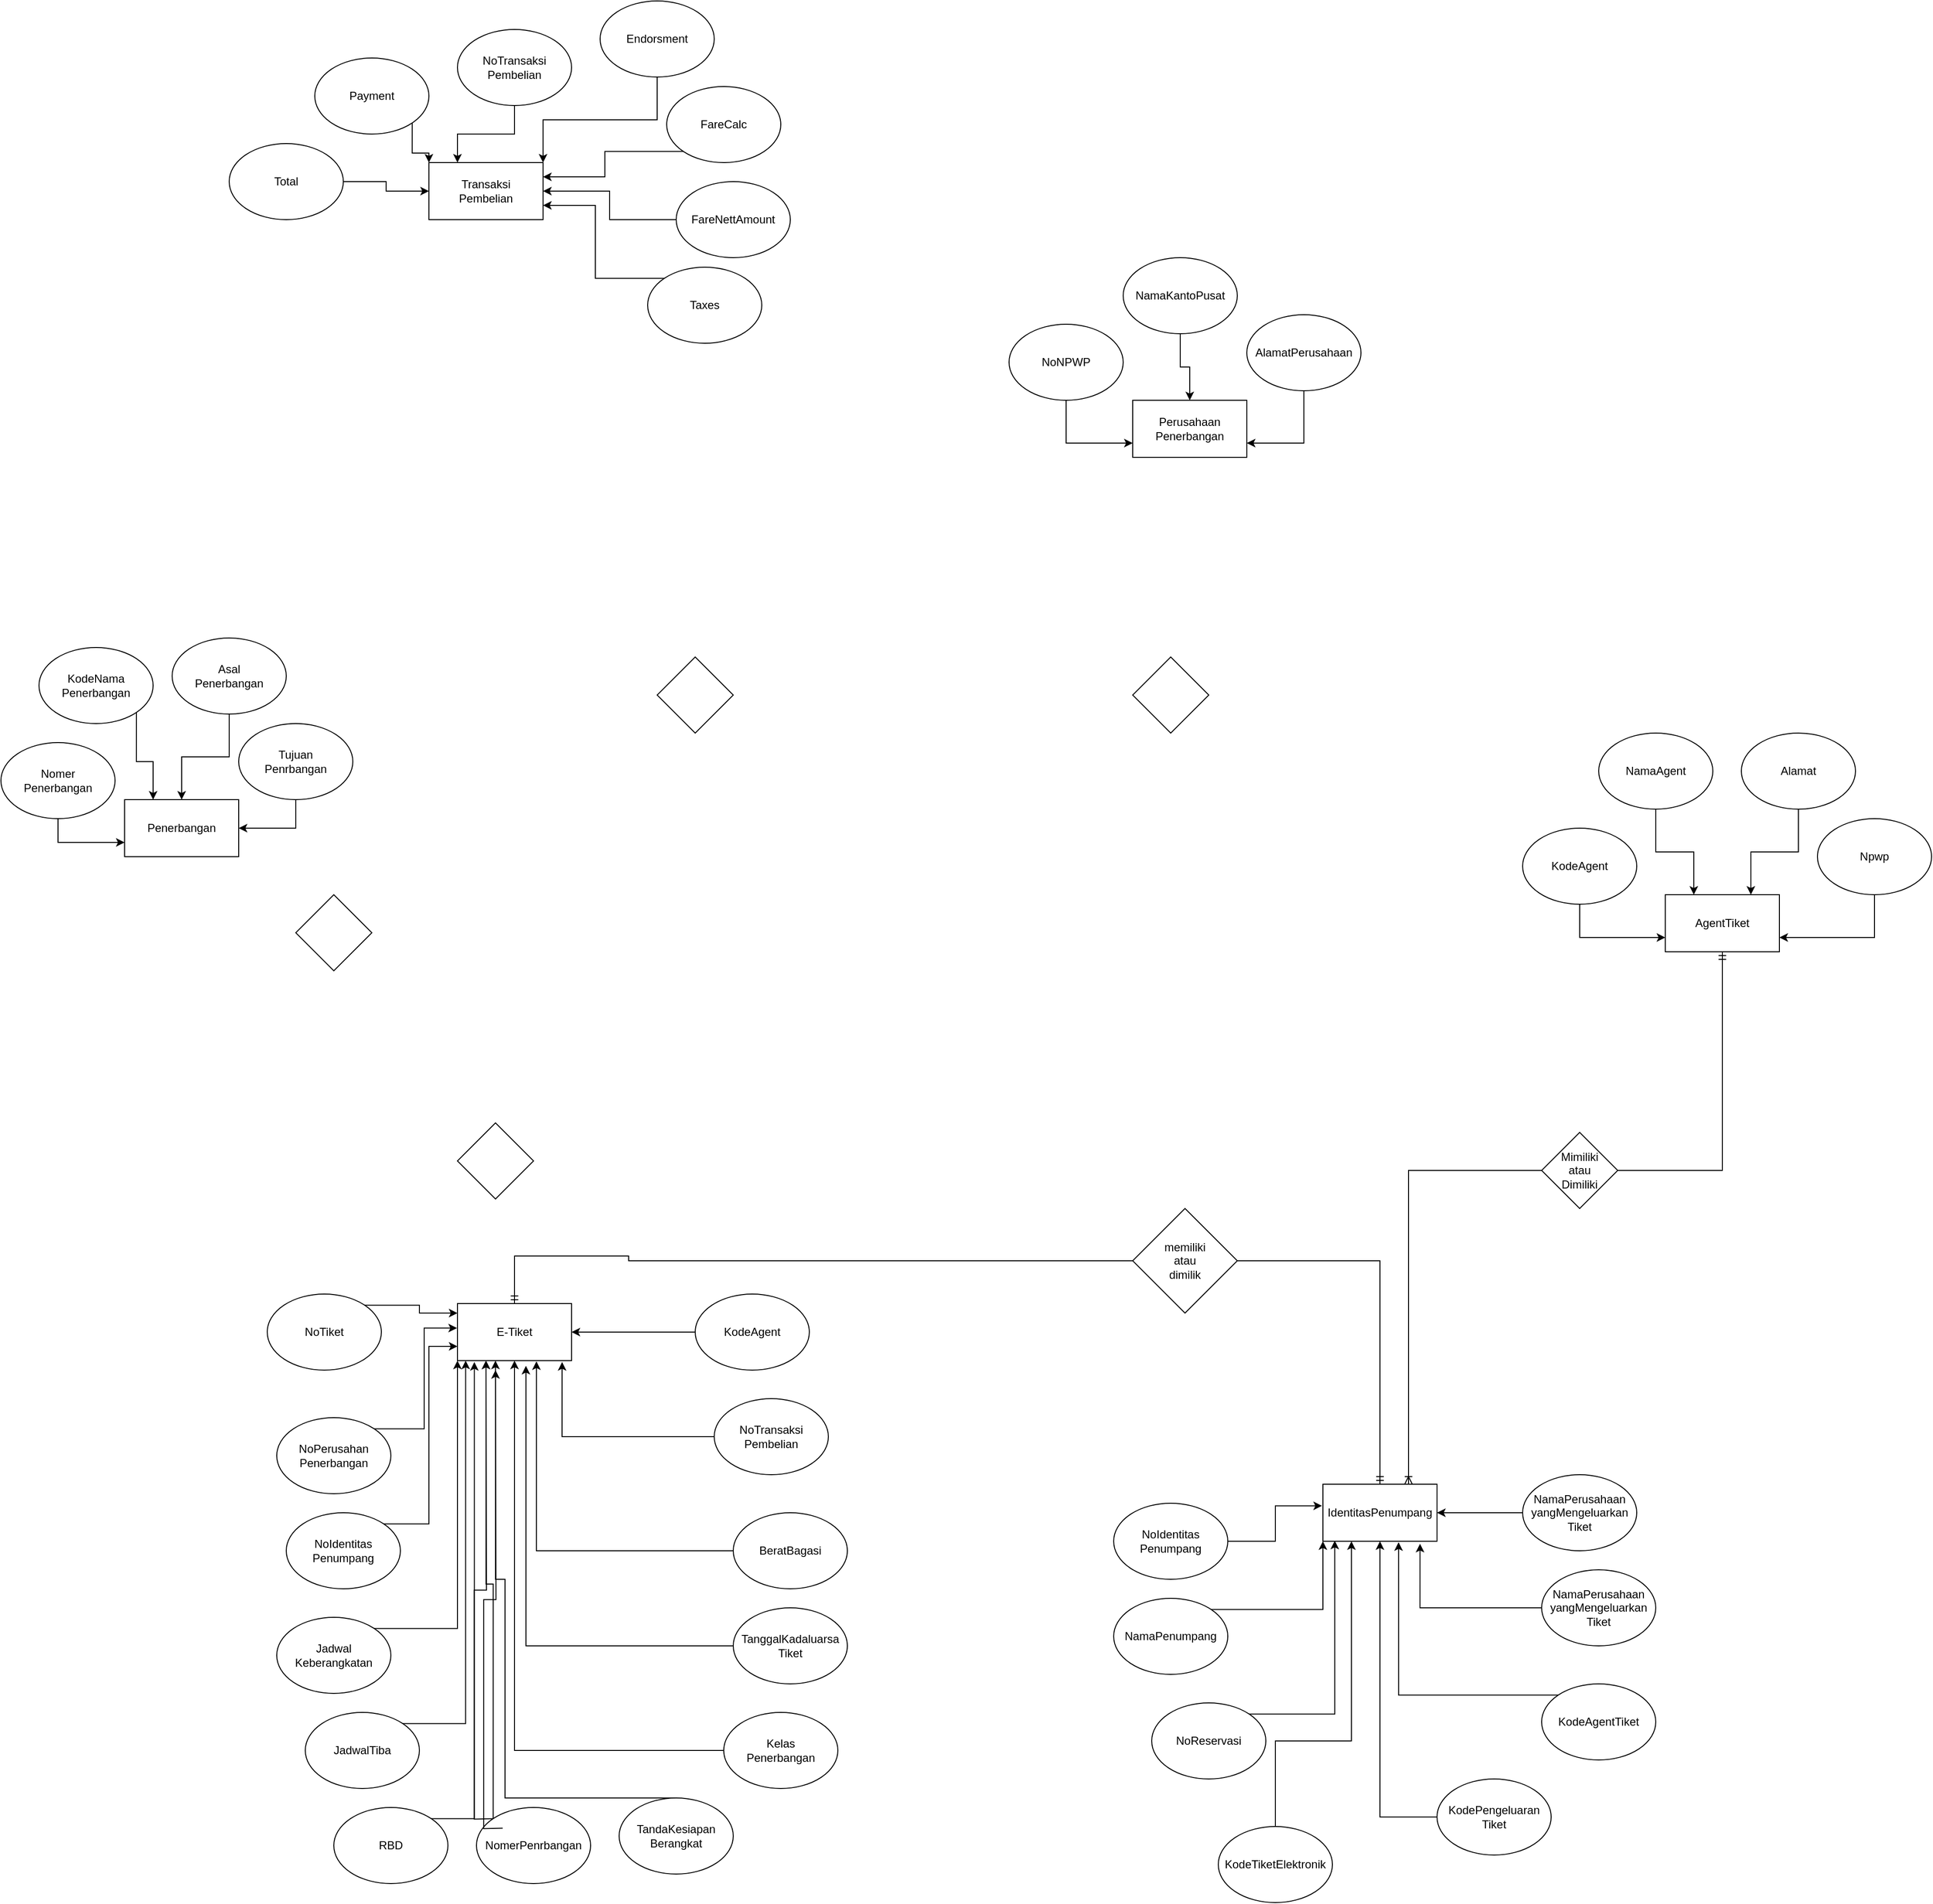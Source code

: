 <mxfile version="20.5.1" type="github">
  <diagram id="C5RBs43oDa-KdzZeNtuy" name="Page-1">
    <mxGraphModel dx="1210" dy="694" grid="1" gridSize="10" guides="1" tooltips="1" connect="1" arrows="1" fold="1" page="1" pageScale="1" pageWidth="2500" pageHeight="2500" math="0" shadow="0">
      <root>
        <mxCell id="WIyWlLk6GJQsqaUBKTNV-0" />
        <mxCell id="WIyWlLk6GJQsqaUBKTNV-1" parent="WIyWlLk6GJQsqaUBKTNV-0" />
        <mxCell id="8kPDNWPXKYryqerwsrZI-0" value="AgentTiket" style="rounded=0;whiteSpace=wrap;html=1;" parent="WIyWlLk6GJQsqaUBKTNV-1" vertex="1">
          <mxGeometry x="2010" y="1120" width="120" height="60" as="geometry" />
        </mxCell>
        <mxCell id="8kPDNWPXKYryqerwsrZI-1" value="Penerbangan" style="rounded=0;whiteSpace=wrap;html=1;" parent="WIyWlLk6GJQsqaUBKTNV-1" vertex="1">
          <mxGeometry x="390" y="1020" width="120" height="60" as="geometry" />
        </mxCell>
        <mxCell id="Xot_1x96dI5BE0viAHVN-0" value="IdentitasPenumpang" style="rounded=0;whiteSpace=wrap;html=1;" vertex="1" parent="WIyWlLk6GJQsqaUBKTNV-1">
          <mxGeometry x="1650" y="1740" width="120" height="60" as="geometry" />
        </mxCell>
        <mxCell id="Xot_1x96dI5BE0viAHVN-3" value="E-Tiket" style="rounded=0;whiteSpace=wrap;html=1;" vertex="1" parent="WIyWlLk6GJQsqaUBKTNV-1">
          <mxGeometry x="740" y="1550" width="120" height="60" as="geometry" />
        </mxCell>
        <mxCell id="Xot_1x96dI5BE0viAHVN-6" value="Transaksi&lt;br&gt;Pembelian" style="rounded=0;whiteSpace=wrap;html=1;" vertex="1" parent="WIyWlLk6GJQsqaUBKTNV-1">
          <mxGeometry x="710" y="350" width="120" height="60" as="geometry" />
        </mxCell>
        <mxCell id="Xot_1x96dI5BE0viAHVN-7" value="Perusahaan&lt;br&gt;Penerbangan" style="rounded=0;whiteSpace=wrap;html=1;" vertex="1" parent="WIyWlLk6GJQsqaUBKTNV-1">
          <mxGeometry x="1450" y="600" width="120" height="60" as="geometry" />
        </mxCell>
        <mxCell id="Xot_1x96dI5BE0viAHVN-45" style="edgeStyle=orthogonalEdgeStyle;rounded=0;orthogonalLoop=1;jettySize=auto;html=1;exitX=0.5;exitY=1;exitDx=0;exitDy=0;entryX=1;entryY=0.75;entryDx=0;entryDy=0;" edge="1" parent="WIyWlLk6GJQsqaUBKTNV-1" source="Xot_1x96dI5BE0viAHVN-8" target="8kPDNWPXKYryqerwsrZI-0">
          <mxGeometry relative="1" as="geometry" />
        </mxCell>
        <mxCell id="Xot_1x96dI5BE0viAHVN-8" value="Npwp" style="ellipse;whiteSpace=wrap;html=1;" vertex="1" parent="WIyWlLk6GJQsqaUBKTNV-1">
          <mxGeometry x="2170" y="1040" width="120" height="80" as="geometry" />
        </mxCell>
        <mxCell id="Xot_1x96dI5BE0viAHVN-48" style="edgeStyle=orthogonalEdgeStyle;rounded=0;orthogonalLoop=1;jettySize=auto;html=1;exitX=0.5;exitY=1;exitDx=0;exitDy=0;entryX=0.75;entryY=0;entryDx=0;entryDy=0;" edge="1" parent="WIyWlLk6GJQsqaUBKTNV-1" source="Xot_1x96dI5BE0viAHVN-9" target="8kPDNWPXKYryqerwsrZI-0">
          <mxGeometry relative="1" as="geometry" />
        </mxCell>
        <mxCell id="Xot_1x96dI5BE0viAHVN-9" value="Alamat" style="ellipse;whiteSpace=wrap;html=1;" vertex="1" parent="WIyWlLk6GJQsqaUBKTNV-1">
          <mxGeometry x="2090" y="950" width="120" height="80" as="geometry" />
        </mxCell>
        <mxCell id="Xot_1x96dI5BE0viAHVN-47" style="edgeStyle=orthogonalEdgeStyle;rounded=0;orthogonalLoop=1;jettySize=auto;html=1;exitX=0.5;exitY=1;exitDx=0;exitDy=0;entryX=0.25;entryY=0;entryDx=0;entryDy=0;" edge="1" parent="WIyWlLk6GJQsqaUBKTNV-1" source="Xot_1x96dI5BE0viAHVN-10" target="8kPDNWPXKYryqerwsrZI-0">
          <mxGeometry relative="1" as="geometry" />
        </mxCell>
        <mxCell id="Xot_1x96dI5BE0viAHVN-10" value="NamaAgent" style="ellipse;whiteSpace=wrap;html=1;" vertex="1" parent="WIyWlLk6GJQsqaUBKTNV-1">
          <mxGeometry x="1940" y="950" width="120" height="80" as="geometry" />
        </mxCell>
        <mxCell id="Xot_1x96dI5BE0viAHVN-46" style="edgeStyle=orthogonalEdgeStyle;rounded=0;orthogonalLoop=1;jettySize=auto;html=1;exitX=0.5;exitY=1;exitDx=0;exitDy=0;entryX=0;entryY=0.75;entryDx=0;entryDy=0;" edge="1" parent="WIyWlLk6GJQsqaUBKTNV-1" source="Xot_1x96dI5BE0viAHVN-11" target="8kPDNWPXKYryqerwsrZI-0">
          <mxGeometry relative="1" as="geometry" />
        </mxCell>
        <mxCell id="Xot_1x96dI5BE0viAHVN-11" value="KodeAgent" style="ellipse;whiteSpace=wrap;html=1;" vertex="1" parent="WIyWlLk6GJQsqaUBKTNV-1">
          <mxGeometry x="1860" y="1050" width="120" height="80" as="geometry" />
        </mxCell>
        <mxCell id="Xot_1x96dI5BE0viAHVN-51" style="edgeStyle=orthogonalEdgeStyle;rounded=0;orthogonalLoop=1;jettySize=auto;html=1;exitX=0.5;exitY=1;exitDx=0;exitDy=0;entryX=0;entryY=0.75;entryDx=0;entryDy=0;" edge="1" parent="WIyWlLk6GJQsqaUBKTNV-1" source="Xot_1x96dI5BE0viAHVN-13" target="Xot_1x96dI5BE0viAHVN-7">
          <mxGeometry relative="1" as="geometry" />
        </mxCell>
        <mxCell id="Xot_1x96dI5BE0viAHVN-13" value="NoNPWP" style="ellipse;whiteSpace=wrap;html=1;" vertex="1" parent="WIyWlLk6GJQsqaUBKTNV-1">
          <mxGeometry x="1320" y="520" width="120" height="80" as="geometry" />
        </mxCell>
        <mxCell id="Xot_1x96dI5BE0viAHVN-49" style="edgeStyle=orthogonalEdgeStyle;rounded=0;orthogonalLoop=1;jettySize=auto;html=1;exitX=0.5;exitY=1;exitDx=0;exitDy=0;" edge="1" parent="WIyWlLk6GJQsqaUBKTNV-1" source="Xot_1x96dI5BE0viAHVN-14" target="Xot_1x96dI5BE0viAHVN-7">
          <mxGeometry relative="1" as="geometry" />
        </mxCell>
        <mxCell id="Xot_1x96dI5BE0viAHVN-14" value="NamaKantoPusat" style="ellipse;whiteSpace=wrap;html=1;" vertex="1" parent="WIyWlLk6GJQsqaUBKTNV-1">
          <mxGeometry x="1440" y="450" width="120" height="80" as="geometry" />
        </mxCell>
        <mxCell id="Xot_1x96dI5BE0viAHVN-50" style="edgeStyle=orthogonalEdgeStyle;rounded=0;orthogonalLoop=1;jettySize=auto;html=1;exitX=0.5;exitY=1;exitDx=0;exitDy=0;entryX=1;entryY=0.75;entryDx=0;entryDy=0;" edge="1" parent="WIyWlLk6GJQsqaUBKTNV-1" source="Xot_1x96dI5BE0viAHVN-15" target="Xot_1x96dI5BE0viAHVN-7">
          <mxGeometry relative="1" as="geometry" />
        </mxCell>
        <mxCell id="Xot_1x96dI5BE0viAHVN-15" value="AlamatPerusahaan" style="ellipse;whiteSpace=wrap;html=1;" vertex="1" parent="WIyWlLk6GJQsqaUBKTNV-1">
          <mxGeometry x="1570" y="510" width="120" height="80" as="geometry" />
        </mxCell>
        <mxCell id="Xot_1x96dI5BE0viAHVN-44" style="edgeStyle=orthogonalEdgeStyle;rounded=0;orthogonalLoop=1;jettySize=auto;html=1;exitX=0.5;exitY=1;exitDx=0;exitDy=0;entryX=0;entryY=0.75;entryDx=0;entryDy=0;" edge="1" parent="WIyWlLk6GJQsqaUBKTNV-1" source="Xot_1x96dI5BE0viAHVN-16" target="8kPDNWPXKYryqerwsrZI-1">
          <mxGeometry relative="1" as="geometry" />
        </mxCell>
        <mxCell id="Xot_1x96dI5BE0viAHVN-16" value="Nomer&lt;br&gt;Penerbangan" style="ellipse;whiteSpace=wrap;html=1;" vertex="1" parent="WIyWlLk6GJQsqaUBKTNV-1">
          <mxGeometry x="260" y="960" width="120" height="80" as="geometry" />
        </mxCell>
        <mxCell id="Xot_1x96dI5BE0viAHVN-41" style="edgeStyle=orthogonalEdgeStyle;rounded=0;orthogonalLoop=1;jettySize=auto;html=1;exitX=1;exitY=1;exitDx=0;exitDy=0;entryX=0.25;entryY=0;entryDx=0;entryDy=0;" edge="1" parent="WIyWlLk6GJQsqaUBKTNV-1" source="Xot_1x96dI5BE0viAHVN-17" target="8kPDNWPXKYryqerwsrZI-1">
          <mxGeometry relative="1" as="geometry" />
        </mxCell>
        <mxCell id="Xot_1x96dI5BE0viAHVN-17" value="KodeNama&lt;br&gt;Penerbangan" style="ellipse;whiteSpace=wrap;html=1;" vertex="1" parent="WIyWlLk6GJQsqaUBKTNV-1">
          <mxGeometry x="300" y="860" width="120" height="80" as="geometry" />
        </mxCell>
        <mxCell id="Xot_1x96dI5BE0viAHVN-42" style="edgeStyle=orthogonalEdgeStyle;rounded=0;orthogonalLoop=1;jettySize=auto;html=1;exitX=0.5;exitY=1;exitDx=0;exitDy=0;" edge="1" parent="WIyWlLk6GJQsqaUBKTNV-1" source="Xot_1x96dI5BE0viAHVN-18" target="8kPDNWPXKYryqerwsrZI-1">
          <mxGeometry relative="1" as="geometry" />
        </mxCell>
        <mxCell id="Xot_1x96dI5BE0viAHVN-18" value="Asal&lt;br&gt;Penerbangan" style="ellipse;whiteSpace=wrap;html=1;" vertex="1" parent="WIyWlLk6GJQsqaUBKTNV-1">
          <mxGeometry x="440" y="850" width="120" height="80" as="geometry" />
        </mxCell>
        <mxCell id="Xot_1x96dI5BE0viAHVN-43" style="edgeStyle=orthogonalEdgeStyle;rounded=0;orthogonalLoop=1;jettySize=auto;html=1;exitX=0.5;exitY=1;exitDx=0;exitDy=0;entryX=1;entryY=0.5;entryDx=0;entryDy=0;" edge="1" parent="WIyWlLk6GJQsqaUBKTNV-1" source="Xot_1x96dI5BE0viAHVN-19" target="8kPDNWPXKYryqerwsrZI-1">
          <mxGeometry relative="1" as="geometry" />
        </mxCell>
        <mxCell id="Xot_1x96dI5BE0viAHVN-19" value="Tujuan&lt;br&gt;Penrbangan" style="ellipse;whiteSpace=wrap;html=1;" vertex="1" parent="WIyWlLk6GJQsqaUBKTNV-1">
          <mxGeometry x="510" y="940" width="120" height="80" as="geometry" />
        </mxCell>
        <mxCell id="Xot_1x96dI5BE0viAHVN-52" style="edgeStyle=orthogonalEdgeStyle;rounded=0;orthogonalLoop=1;jettySize=auto;html=1;exitX=0.5;exitY=1;exitDx=0;exitDy=0;entryX=0.25;entryY=0;entryDx=0;entryDy=0;" edge="1" parent="WIyWlLk6GJQsqaUBKTNV-1" source="Xot_1x96dI5BE0viAHVN-22" target="Xot_1x96dI5BE0viAHVN-6">
          <mxGeometry relative="1" as="geometry" />
        </mxCell>
        <mxCell id="Xot_1x96dI5BE0viAHVN-22" value="NoTransaksi&lt;br&gt;Pembelian" style="ellipse;whiteSpace=wrap;html=1;" vertex="1" parent="WIyWlLk6GJQsqaUBKTNV-1">
          <mxGeometry x="740" y="210" width="120" height="80" as="geometry" />
        </mxCell>
        <mxCell id="Xot_1x96dI5BE0viAHVN-53" style="edgeStyle=orthogonalEdgeStyle;rounded=0;orthogonalLoop=1;jettySize=auto;html=1;exitX=0.5;exitY=1;exitDx=0;exitDy=0;entryX=1;entryY=0;entryDx=0;entryDy=0;" edge="1" parent="WIyWlLk6GJQsqaUBKTNV-1" source="Xot_1x96dI5BE0viAHVN-23" target="Xot_1x96dI5BE0viAHVN-6">
          <mxGeometry relative="1" as="geometry" />
        </mxCell>
        <mxCell id="Xot_1x96dI5BE0viAHVN-23" value="Endorsment" style="ellipse;whiteSpace=wrap;html=1;" vertex="1" parent="WIyWlLk6GJQsqaUBKTNV-1">
          <mxGeometry x="890" y="180" width="120" height="80" as="geometry" />
        </mxCell>
        <mxCell id="Xot_1x96dI5BE0viAHVN-54" style="edgeStyle=orthogonalEdgeStyle;rounded=0;orthogonalLoop=1;jettySize=auto;html=1;exitX=0;exitY=1;exitDx=0;exitDy=0;entryX=1;entryY=0.25;entryDx=0;entryDy=0;" edge="1" parent="WIyWlLk6GJQsqaUBKTNV-1" source="Xot_1x96dI5BE0viAHVN-24" target="Xot_1x96dI5BE0viAHVN-6">
          <mxGeometry relative="1" as="geometry" />
        </mxCell>
        <mxCell id="Xot_1x96dI5BE0viAHVN-24" value="FareCalc" style="ellipse;whiteSpace=wrap;html=1;" vertex="1" parent="WIyWlLk6GJQsqaUBKTNV-1">
          <mxGeometry x="960" y="270" width="120" height="80" as="geometry" />
        </mxCell>
        <mxCell id="Xot_1x96dI5BE0viAHVN-55" style="edgeStyle=orthogonalEdgeStyle;rounded=0;orthogonalLoop=1;jettySize=auto;html=1;exitX=0;exitY=0.5;exitDx=0;exitDy=0;entryX=1;entryY=0.5;entryDx=0;entryDy=0;" edge="1" parent="WIyWlLk6GJQsqaUBKTNV-1" source="Xot_1x96dI5BE0viAHVN-25" target="Xot_1x96dI5BE0viAHVN-6">
          <mxGeometry relative="1" as="geometry" />
        </mxCell>
        <mxCell id="Xot_1x96dI5BE0viAHVN-25" value="FareNettAmount" style="ellipse;whiteSpace=wrap;html=1;" vertex="1" parent="WIyWlLk6GJQsqaUBKTNV-1">
          <mxGeometry x="970" y="370" width="120" height="80" as="geometry" />
        </mxCell>
        <mxCell id="Xot_1x96dI5BE0viAHVN-56" style="edgeStyle=orthogonalEdgeStyle;rounded=0;orthogonalLoop=1;jettySize=auto;html=1;exitX=0;exitY=0;exitDx=0;exitDy=0;entryX=1;entryY=0.75;entryDx=0;entryDy=0;" edge="1" parent="WIyWlLk6GJQsqaUBKTNV-1" source="Xot_1x96dI5BE0viAHVN-26" target="Xot_1x96dI5BE0viAHVN-6">
          <mxGeometry relative="1" as="geometry" />
        </mxCell>
        <mxCell id="Xot_1x96dI5BE0viAHVN-26" value="Taxes" style="ellipse;whiteSpace=wrap;html=1;" vertex="1" parent="WIyWlLk6GJQsqaUBKTNV-1">
          <mxGeometry x="940" y="460" width="120" height="80" as="geometry" />
        </mxCell>
        <mxCell id="Xot_1x96dI5BE0viAHVN-116" style="edgeStyle=orthogonalEdgeStyle;rounded=0;orthogonalLoop=1;jettySize=auto;html=1;exitX=1;exitY=0.5;exitDx=0;exitDy=0;entryX=0;entryY=0.5;entryDx=0;entryDy=0;" edge="1" parent="WIyWlLk6GJQsqaUBKTNV-1" source="Xot_1x96dI5BE0viAHVN-27" target="Xot_1x96dI5BE0viAHVN-6">
          <mxGeometry relative="1" as="geometry" />
        </mxCell>
        <mxCell id="Xot_1x96dI5BE0viAHVN-27" value="Total" style="ellipse;whiteSpace=wrap;html=1;" vertex="1" parent="WIyWlLk6GJQsqaUBKTNV-1">
          <mxGeometry x="500" y="330" width="120" height="80" as="geometry" />
        </mxCell>
        <mxCell id="Xot_1x96dI5BE0viAHVN-117" style="edgeStyle=orthogonalEdgeStyle;rounded=0;orthogonalLoop=1;jettySize=auto;html=1;exitX=1;exitY=1;exitDx=0;exitDy=0;entryX=0;entryY=0;entryDx=0;entryDy=0;" edge="1" parent="WIyWlLk6GJQsqaUBKTNV-1" source="Xot_1x96dI5BE0viAHVN-28" target="Xot_1x96dI5BE0viAHVN-6">
          <mxGeometry relative="1" as="geometry" />
        </mxCell>
        <mxCell id="Xot_1x96dI5BE0viAHVN-28" value="Payment" style="ellipse;whiteSpace=wrap;html=1;" vertex="1" parent="WIyWlLk6GJQsqaUBKTNV-1">
          <mxGeometry x="590" y="240" width="120" height="80" as="geometry" />
        </mxCell>
        <mxCell id="Xot_1x96dI5BE0viAHVN-29" style="edgeStyle=orthogonalEdgeStyle;rounded=0;orthogonalLoop=1;jettySize=auto;html=1;exitX=0.5;exitY=1;exitDx=0;exitDy=0;" edge="1" parent="WIyWlLk6GJQsqaUBKTNV-1" source="Xot_1x96dI5BE0viAHVN-23" target="Xot_1x96dI5BE0viAHVN-23">
          <mxGeometry relative="1" as="geometry" />
        </mxCell>
        <mxCell id="Xot_1x96dI5BE0viAHVN-66" style="edgeStyle=orthogonalEdgeStyle;rounded=0;orthogonalLoop=1;jettySize=auto;html=1;exitX=0;exitY=0.5;exitDx=0;exitDy=0;entryX=0.851;entryY=1.044;entryDx=0;entryDy=0;entryPerimeter=0;" edge="1" parent="WIyWlLk6GJQsqaUBKTNV-1" source="Xot_1x96dI5BE0viAHVN-30" target="Xot_1x96dI5BE0viAHVN-0">
          <mxGeometry relative="1" as="geometry" />
        </mxCell>
        <mxCell id="Xot_1x96dI5BE0viAHVN-30" value="NamaPerusahaan&lt;br&gt;yangMengeluarkan&lt;br&gt;Tiket" style="ellipse;whiteSpace=wrap;html=1;" vertex="1" parent="WIyWlLk6GJQsqaUBKTNV-1">
          <mxGeometry x="1880" y="1830" width="120" height="80" as="geometry" />
        </mxCell>
        <mxCell id="Xot_1x96dI5BE0viAHVN-64" style="edgeStyle=orthogonalEdgeStyle;rounded=0;orthogonalLoop=1;jettySize=auto;html=1;exitX=0;exitY=0;exitDx=0;exitDy=0;entryX=0.663;entryY=1.017;entryDx=0;entryDy=0;entryPerimeter=0;" edge="1" parent="WIyWlLk6GJQsqaUBKTNV-1" source="Xot_1x96dI5BE0viAHVN-31" target="Xot_1x96dI5BE0viAHVN-0">
          <mxGeometry relative="1" as="geometry" />
        </mxCell>
        <mxCell id="Xot_1x96dI5BE0viAHVN-31" value="KodeAgentTiket" style="ellipse;whiteSpace=wrap;html=1;" vertex="1" parent="WIyWlLk6GJQsqaUBKTNV-1">
          <mxGeometry x="1880" y="1950" width="120" height="80" as="geometry" />
        </mxCell>
        <mxCell id="Xot_1x96dI5BE0viAHVN-65" style="edgeStyle=orthogonalEdgeStyle;rounded=0;orthogonalLoop=1;jettySize=auto;html=1;exitX=0;exitY=0.5;exitDx=0;exitDy=0;" edge="1" parent="WIyWlLk6GJQsqaUBKTNV-1" source="Xot_1x96dI5BE0viAHVN-32" target="Xot_1x96dI5BE0viAHVN-0">
          <mxGeometry relative="1" as="geometry" />
        </mxCell>
        <mxCell id="Xot_1x96dI5BE0viAHVN-32" value="KodePengeluaran&lt;br&gt;Tiket" style="ellipse;whiteSpace=wrap;html=1;" vertex="1" parent="WIyWlLk6GJQsqaUBKTNV-1">
          <mxGeometry x="1770" y="2050" width="120" height="80" as="geometry" />
        </mxCell>
        <mxCell id="Xot_1x96dI5BE0viAHVN-62" style="edgeStyle=orthogonalEdgeStyle;rounded=0;orthogonalLoop=1;jettySize=auto;html=1;exitX=0.5;exitY=0;exitDx=0;exitDy=0;entryX=0.25;entryY=1;entryDx=0;entryDy=0;" edge="1" parent="WIyWlLk6GJQsqaUBKTNV-1" source="Xot_1x96dI5BE0viAHVN-33" target="Xot_1x96dI5BE0viAHVN-0">
          <mxGeometry relative="1" as="geometry">
            <Array as="points">
              <mxPoint x="1600" y="2010" />
              <mxPoint x="1680" y="2010" />
            </Array>
          </mxGeometry>
        </mxCell>
        <mxCell id="Xot_1x96dI5BE0viAHVN-33" value="KodeTiketElektronik" style="ellipse;whiteSpace=wrap;html=1;" vertex="1" parent="WIyWlLk6GJQsqaUBKTNV-1">
          <mxGeometry x="1540" y="2100" width="120" height="80" as="geometry" />
        </mxCell>
        <mxCell id="Xot_1x96dI5BE0viAHVN-61" style="edgeStyle=orthogonalEdgeStyle;rounded=0;orthogonalLoop=1;jettySize=auto;html=1;exitX=1;exitY=0;exitDx=0;exitDy=0;entryX=0.104;entryY=0.99;entryDx=0;entryDy=0;entryPerimeter=0;" edge="1" parent="WIyWlLk6GJQsqaUBKTNV-1" source="Xot_1x96dI5BE0viAHVN-34" target="Xot_1x96dI5BE0viAHVN-0">
          <mxGeometry relative="1" as="geometry" />
        </mxCell>
        <mxCell id="Xot_1x96dI5BE0viAHVN-34" value="NoReservasi" style="ellipse;whiteSpace=wrap;html=1;" vertex="1" parent="WIyWlLk6GJQsqaUBKTNV-1">
          <mxGeometry x="1470" y="1970" width="120" height="80" as="geometry" />
        </mxCell>
        <mxCell id="Xot_1x96dI5BE0viAHVN-60" style="edgeStyle=orthogonalEdgeStyle;rounded=0;orthogonalLoop=1;jettySize=auto;html=1;exitX=1;exitY=0;exitDx=0;exitDy=0;entryX=0;entryY=1;entryDx=0;entryDy=0;" edge="1" parent="WIyWlLk6GJQsqaUBKTNV-1" source="Xot_1x96dI5BE0viAHVN-35" target="Xot_1x96dI5BE0viAHVN-0">
          <mxGeometry relative="1" as="geometry" />
        </mxCell>
        <mxCell id="Xot_1x96dI5BE0viAHVN-35" value="NamaPenumpang" style="ellipse;whiteSpace=wrap;html=1;" vertex="1" parent="WIyWlLk6GJQsqaUBKTNV-1">
          <mxGeometry x="1430" y="1860" width="120" height="80" as="geometry" />
        </mxCell>
        <mxCell id="Xot_1x96dI5BE0viAHVN-59" style="edgeStyle=orthogonalEdgeStyle;rounded=0;orthogonalLoop=1;jettySize=auto;html=1;exitX=1;exitY=0.5;exitDx=0;exitDy=0;entryX=-0.008;entryY=0.379;entryDx=0;entryDy=0;entryPerimeter=0;" edge="1" parent="WIyWlLk6GJQsqaUBKTNV-1" source="Xot_1x96dI5BE0viAHVN-36" target="Xot_1x96dI5BE0viAHVN-0">
          <mxGeometry relative="1" as="geometry" />
        </mxCell>
        <mxCell id="Xot_1x96dI5BE0viAHVN-36" value="NoIdentitas&lt;br&gt;Penumpang" style="ellipse;whiteSpace=wrap;html=1;" vertex="1" parent="WIyWlLk6GJQsqaUBKTNV-1">
          <mxGeometry x="1430" y="1760" width="120" height="80" as="geometry" />
        </mxCell>
        <mxCell id="Xot_1x96dI5BE0viAHVN-67" style="edgeStyle=orthogonalEdgeStyle;rounded=0;orthogonalLoop=1;jettySize=auto;html=1;exitX=0;exitY=0.5;exitDx=0;exitDy=0;entryX=1;entryY=0.5;entryDx=0;entryDy=0;" edge="1" parent="WIyWlLk6GJQsqaUBKTNV-1" source="Xot_1x96dI5BE0viAHVN-39" target="Xot_1x96dI5BE0viAHVN-0">
          <mxGeometry relative="1" as="geometry" />
        </mxCell>
        <mxCell id="Xot_1x96dI5BE0viAHVN-39" value="NamaPerusahaan&lt;br&gt;yangMengeluarkan&lt;br&gt;Tiket" style="ellipse;whiteSpace=wrap;html=1;" vertex="1" parent="WIyWlLk6GJQsqaUBKTNV-1">
          <mxGeometry x="1860" y="1730" width="120" height="80" as="geometry" />
        </mxCell>
        <mxCell id="Xot_1x96dI5BE0viAHVN-84" style="edgeStyle=orthogonalEdgeStyle;rounded=0;orthogonalLoop=1;jettySize=auto;html=1;exitX=1;exitY=0;exitDx=0;exitDy=0;entryX=-0.004;entryY=0.429;entryDx=0;entryDy=0;entryPerimeter=0;" edge="1" parent="WIyWlLk6GJQsqaUBKTNV-1" source="Xot_1x96dI5BE0viAHVN-68" target="Xot_1x96dI5BE0viAHVN-3">
          <mxGeometry relative="1" as="geometry" />
        </mxCell>
        <mxCell id="Xot_1x96dI5BE0viAHVN-68" value="NoPerusahan&lt;br&gt;Penerbangan" style="ellipse;whiteSpace=wrap;html=1;" vertex="1" parent="WIyWlLk6GJQsqaUBKTNV-1">
          <mxGeometry x="550" y="1670" width="120" height="80" as="geometry" />
        </mxCell>
        <mxCell id="Xot_1x96dI5BE0viAHVN-85" style="edgeStyle=orthogonalEdgeStyle;rounded=0;orthogonalLoop=1;jettySize=auto;html=1;exitX=1;exitY=0;exitDx=0;exitDy=0;entryX=0;entryY=0.75;entryDx=0;entryDy=0;" edge="1" parent="WIyWlLk6GJQsqaUBKTNV-1" source="Xot_1x96dI5BE0viAHVN-69" target="Xot_1x96dI5BE0viAHVN-3">
          <mxGeometry relative="1" as="geometry" />
        </mxCell>
        <mxCell id="Xot_1x96dI5BE0viAHVN-69" value="NoIdentitas&lt;br&gt;Penumpang" style="ellipse;whiteSpace=wrap;html=1;" vertex="1" parent="WIyWlLk6GJQsqaUBKTNV-1">
          <mxGeometry x="560" y="1770" width="120" height="80" as="geometry" />
        </mxCell>
        <mxCell id="Xot_1x96dI5BE0viAHVN-86" style="edgeStyle=orthogonalEdgeStyle;rounded=0;orthogonalLoop=1;jettySize=auto;html=1;exitX=1;exitY=0;exitDx=0;exitDy=0;entryX=0;entryY=1;entryDx=0;entryDy=0;" edge="1" parent="WIyWlLk6GJQsqaUBKTNV-1" source="Xot_1x96dI5BE0viAHVN-70" target="Xot_1x96dI5BE0viAHVN-3">
          <mxGeometry relative="1" as="geometry" />
        </mxCell>
        <mxCell id="Xot_1x96dI5BE0viAHVN-70" value="Jadwal&lt;br&gt;Keberangkatan" style="ellipse;whiteSpace=wrap;html=1;" vertex="1" parent="WIyWlLk6GJQsqaUBKTNV-1">
          <mxGeometry x="550" y="1880" width="120" height="80" as="geometry" />
        </mxCell>
        <mxCell id="Xot_1x96dI5BE0viAHVN-87" style="edgeStyle=orthogonalEdgeStyle;rounded=0;orthogonalLoop=1;jettySize=auto;html=1;exitX=1;exitY=0;exitDx=0;exitDy=0;entryX=0.072;entryY=1;entryDx=0;entryDy=0;entryPerimeter=0;" edge="1" parent="WIyWlLk6GJQsqaUBKTNV-1" source="Xot_1x96dI5BE0viAHVN-71" target="Xot_1x96dI5BE0viAHVN-3">
          <mxGeometry relative="1" as="geometry" />
        </mxCell>
        <mxCell id="Xot_1x96dI5BE0viAHVN-71" value="JadwalTiba" style="ellipse;whiteSpace=wrap;html=1;" vertex="1" parent="WIyWlLk6GJQsqaUBKTNV-1">
          <mxGeometry x="580" y="1980" width="120" height="80" as="geometry" />
        </mxCell>
        <mxCell id="Xot_1x96dI5BE0viAHVN-88" style="edgeStyle=orthogonalEdgeStyle;rounded=0;orthogonalLoop=1;jettySize=auto;html=1;exitX=1;exitY=0;exitDx=0;exitDy=0;entryX=0.148;entryY=1.025;entryDx=0;entryDy=0;entryPerimeter=0;" edge="1" parent="WIyWlLk6GJQsqaUBKTNV-1" source="Xot_1x96dI5BE0viAHVN-72" target="Xot_1x96dI5BE0viAHVN-3">
          <mxGeometry relative="1" as="geometry" />
        </mxCell>
        <mxCell id="Xot_1x96dI5BE0viAHVN-72" value="RBD" style="ellipse;whiteSpace=wrap;html=1;" vertex="1" parent="WIyWlLk6GJQsqaUBKTNV-1">
          <mxGeometry x="610" y="2080" width="120" height="80" as="geometry" />
        </mxCell>
        <mxCell id="Xot_1x96dI5BE0viAHVN-89" style="edgeStyle=orthogonalEdgeStyle;rounded=0;orthogonalLoop=1;jettySize=auto;html=1;exitX=0;exitY=0;exitDx=0;exitDy=0;entryX=0.25;entryY=1;entryDx=0;entryDy=0;" edge="1" parent="WIyWlLk6GJQsqaUBKTNV-1" source="Xot_1x96dI5BE0viAHVN-73" target="Xot_1x96dI5BE0viAHVN-3">
          <mxGeometry relative="1" as="geometry" />
        </mxCell>
        <mxCell id="Xot_1x96dI5BE0viAHVN-73" value="NomerPenrbangan" style="ellipse;whiteSpace=wrap;html=1;" vertex="1" parent="WIyWlLk6GJQsqaUBKTNV-1">
          <mxGeometry x="760" y="2080" width="120" height="80" as="geometry" />
        </mxCell>
        <mxCell id="Xot_1x96dI5BE0viAHVN-90" style="edgeStyle=orthogonalEdgeStyle;rounded=0;orthogonalLoop=1;jettySize=auto;html=1;exitX=0.5;exitY=0;exitDx=0;exitDy=0;entryX=0.333;entryY=1;entryDx=0;entryDy=0;entryPerimeter=0;" edge="1" parent="WIyWlLk6GJQsqaUBKTNV-1" source="Xot_1x96dI5BE0viAHVN-74" target="Xot_1x96dI5BE0viAHVN-3">
          <mxGeometry relative="1" as="geometry">
            <Array as="points">
              <mxPoint x="790" y="2070" />
              <mxPoint x="790" y="1840" />
              <mxPoint x="780" y="1840" />
            </Array>
          </mxGeometry>
        </mxCell>
        <mxCell id="Xot_1x96dI5BE0viAHVN-74" value="TandaKesiapan&lt;br&gt;Berangkat" style="ellipse;whiteSpace=wrap;html=1;" vertex="1" parent="WIyWlLk6GJQsqaUBKTNV-1">
          <mxGeometry x="910" y="2070" width="120" height="80" as="geometry" />
        </mxCell>
        <mxCell id="Xot_1x96dI5BE0viAHVN-91" style="edgeStyle=orthogonalEdgeStyle;rounded=0;orthogonalLoop=1;jettySize=auto;html=1;exitX=0;exitY=0.5;exitDx=0;exitDy=0;entryX=0.5;entryY=1;entryDx=0;entryDy=0;" edge="1" parent="WIyWlLk6GJQsqaUBKTNV-1" source="Xot_1x96dI5BE0viAHVN-75" target="Xot_1x96dI5BE0viAHVN-3">
          <mxGeometry relative="1" as="geometry" />
        </mxCell>
        <mxCell id="Xot_1x96dI5BE0viAHVN-75" value="Kelas&lt;br&gt;Penerbangan" style="ellipse;whiteSpace=wrap;html=1;" vertex="1" parent="WIyWlLk6GJQsqaUBKTNV-1">
          <mxGeometry x="1020" y="1980" width="120" height="80" as="geometry" />
        </mxCell>
        <mxCell id="Xot_1x96dI5BE0viAHVN-92" style="edgeStyle=orthogonalEdgeStyle;rounded=0;orthogonalLoop=1;jettySize=auto;html=1;exitX=0;exitY=0.5;exitDx=0;exitDy=0;entryX=0.6;entryY=1.092;entryDx=0;entryDy=0;entryPerimeter=0;" edge="1" parent="WIyWlLk6GJQsqaUBKTNV-1" source="Xot_1x96dI5BE0viAHVN-76" target="Xot_1x96dI5BE0viAHVN-3">
          <mxGeometry relative="1" as="geometry">
            <Array as="points">
              <mxPoint x="812" y="1910" />
            </Array>
          </mxGeometry>
        </mxCell>
        <mxCell id="Xot_1x96dI5BE0viAHVN-76" value="TanggalKadaluarsa&lt;br&gt;Tiket" style="ellipse;whiteSpace=wrap;html=1;" vertex="1" parent="WIyWlLk6GJQsqaUBKTNV-1">
          <mxGeometry x="1030" y="1870" width="120" height="80" as="geometry" />
        </mxCell>
        <mxCell id="Xot_1x96dI5BE0viAHVN-93" style="edgeStyle=orthogonalEdgeStyle;rounded=0;orthogonalLoop=1;jettySize=auto;html=1;exitX=0;exitY=0.5;exitDx=0;exitDy=0;entryX=0.692;entryY=1.013;entryDx=0;entryDy=0;entryPerimeter=0;" edge="1" parent="WIyWlLk6GJQsqaUBKTNV-1" source="Xot_1x96dI5BE0viAHVN-78" target="Xot_1x96dI5BE0viAHVN-3">
          <mxGeometry relative="1" as="geometry" />
        </mxCell>
        <mxCell id="Xot_1x96dI5BE0viAHVN-78" value="BeratBagasi" style="ellipse;whiteSpace=wrap;html=1;" vertex="1" parent="WIyWlLk6GJQsqaUBKTNV-1">
          <mxGeometry x="1030" y="1770" width="120" height="80" as="geometry" />
        </mxCell>
        <mxCell id="Xot_1x96dI5BE0viAHVN-94" style="edgeStyle=orthogonalEdgeStyle;rounded=0;orthogonalLoop=1;jettySize=auto;html=1;exitX=0;exitY=0.5;exitDx=0;exitDy=0;entryX=0.917;entryY=1.025;entryDx=0;entryDy=0;entryPerimeter=0;" edge="1" parent="WIyWlLk6GJQsqaUBKTNV-1" source="Xot_1x96dI5BE0viAHVN-79" target="Xot_1x96dI5BE0viAHVN-3">
          <mxGeometry relative="1" as="geometry" />
        </mxCell>
        <mxCell id="Xot_1x96dI5BE0viAHVN-79" value="NoTransaksi&lt;br&gt;Pembelian" style="ellipse;whiteSpace=wrap;html=1;" vertex="1" parent="WIyWlLk6GJQsqaUBKTNV-1">
          <mxGeometry x="1010" y="1650" width="120" height="80" as="geometry" />
        </mxCell>
        <mxCell id="Xot_1x96dI5BE0viAHVN-95" style="edgeStyle=orthogonalEdgeStyle;rounded=0;orthogonalLoop=1;jettySize=auto;html=1;exitX=0;exitY=0.5;exitDx=0;exitDy=0;" edge="1" parent="WIyWlLk6GJQsqaUBKTNV-1" source="Xot_1x96dI5BE0viAHVN-80" target="Xot_1x96dI5BE0viAHVN-3">
          <mxGeometry relative="1" as="geometry" />
        </mxCell>
        <mxCell id="Xot_1x96dI5BE0viAHVN-80" value="KodeAgent" style="ellipse;whiteSpace=wrap;html=1;" vertex="1" parent="WIyWlLk6GJQsqaUBKTNV-1">
          <mxGeometry x="990" y="1540" width="120" height="80" as="geometry" />
        </mxCell>
        <mxCell id="Xot_1x96dI5BE0viAHVN-83" style="edgeStyle=orthogonalEdgeStyle;rounded=0;orthogonalLoop=1;jettySize=auto;html=1;exitX=1;exitY=0;exitDx=0;exitDy=0;entryX=0;entryY=0.167;entryDx=0;entryDy=0;entryPerimeter=0;" edge="1" parent="WIyWlLk6GJQsqaUBKTNV-1" source="Xot_1x96dI5BE0viAHVN-81" target="Xot_1x96dI5BE0viAHVN-3">
          <mxGeometry relative="1" as="geometry" />
        </mxCell>
        <mxCell id="Xot_1x96dI5BE0viAHVN-81" value="NoTiket" style="ellipse;whiteSpace=wrap;html=1;" vertex="1" parent="WIyWlLk6GJQsqaUBKTNV-1">
          <mxGeometry x="540" y="1540" width="120" height="80" as="geometry" />
        </mxCell>
        <mxCell id="Xot_1x96dI5BE0viAHVN-96" value="" style="rhombus;whiteSpace=wrap;html=1;" vertex="1" parent="WIyWlLk6GJQsqaUBKTNV-1">
          <mxGeometry x="950" y="870" width="80" height="80" as="geometry" />
        </mxCell>
        <mxCell id="Xot_1x96dI5BE0viAHVN-97" style="edgeStyle=orthogonalEdgeStyle;rounded=0;orthogonalLoop=1;jettySize=auto;html=1;exitX=0;exitY=0;exitDx=0;exitDy=0;entryX=0.25;entryY=1;entryDx=0;entryDy=0;" edge="1" parent="WIyWlLk6GJQsqaUBKTNV-1">
          <mxGeometry relative="1" as="geometry">
            <mxPoint x="777.574" y="2091.716" as="sourcePoint" />
            <mxPoint x="770" y="1610" as="targetPoint" />
          </mxGeometry>
        </mxCell>
        <mxCell id="Xot_1x96dI5BE0viAHVN-98" style="edgeStyle=orthogonalEdgeStyle;rounded=0;orthogonalLoop=1;jettySize=auto;html=1;exitX=0;exitY=0;exitDx=0;exitDy=0;entryX=0.25;entryY=1;entryDx=0;entryDy=0;" edge="1" parent="WIyWlLk6GJQsqaUBKTNV-1">
          <mxGeometry relative="1" as="geometry">
            <mxPoint x="787.574" y="2101.716" as="sourcePoint" />
            <mxPoint x="780" y="1620" as="targetPoint" />
          </mxGeometry>
        </mxCell>
        <mxCell id="Xot_1x96dI5BE0viAHVN-101" value="" style="rhombus;whiteSpace=wrap;html=1;" vertex="1" parent="WIyWlLk6GJQsqaUBKTNV-1">
          <mxGeometry x="570" y="1120" width="80" height="80" as="geometry" />
        </mxCell>
        <mxCell id="Xot_1x96dI5BE0viAHVN-106" value="" style="rhombus;whiteSpace=wrap;html=1;" vertex="1" parent="WIyWlLk6GJQsqaUBKTNV-1">
          <mxGeometry x="1450" y="870" width="80" height="80" as="geometry" />
        </mxCell>
        <mxCell id="Xot_1x96dI5BE0viAHVN-118" style="edgeStyle=orthogonalEdgeStyle;rounded=0;orthogonalLoop=1;jettySize=auto;html=1;exitX=0;exitY=0.5;exitDx=0;exitDy=0;entryX=0.75;entryY=0;entryDx=0;entryDy=0;endArrow=ERoneToMany;endFill=0;" edge="1" parent="WIyWlLk6GJQsqaUBKTNV-1" source="Xot_1x96dI5BE0viAHVN-107" target="Xot_1x96dI5BE0viAHVN-0">
          <mxGeometry relative="1" as="geometry" />
        </mxCell>
        <mxCell id="Xot_1x96dI5BE0viAHVN-119" style="edgeStyle=orthogonalEdgeStyle;rounded=0;orthogonalLoop=1;jettySize=auto;html=1;exitX=1;exitY=0.5;exitDx=0;exitDy=0;entryX=0.5;entryY=1;entryDx=0;entryDy=0;endArrow=ERmandOne;endFill=0;" edge="1" parent="WIyWlLk6GJQsqaUBKTNV-1" source="Xot_1x96dI5BE0viAHVN-107" target="8kPDNWPXKYryqerwsrZI-0">
          <mxGeometry relative="1" as="geometry" />
        </mxCell>
        <mxCell id="Xot_1x96dI5BE0viAHVN-107" value="Mimiliki&lt;br&gt;atau&lt;br&gt;Dimiliki" style="rhombus;whiteSpace=wrap;html=1;" vertex="1" parent="WIyWlLk6GJQsqaUBKTNV-1">
          <mxGeometry x="1880" y="1370" width="80" height="80" as="geometry" />
        </mxCell>
        <mxCell id="Xot_1x96dI5BE0viAHVN-108" value="" style="rhombus;whiteSpace=wrap;html=1;" vertex="1" parent="WIyWlLk6GJQsqaUBKTNV-1">
          <mxGeometry x="740" y="1360" width="80" height="80" as="geometry" />
        </mxCell>
        <mxCell id="Xot_1x96dI5BE0viAHVN-110" style="edgeStyle=orthogonalEdgeStyle;rounded=0;orthogonalLoop=1;jettySize=auto;html=1;exitX=1;exitY=0.5;exitDx=0;exitDy=0;endArrow=ERmandOne;endFill=0;" edge="1" parent="WIyWlLk6GJQsqaUBKTNV-1" source="Xot_1x96dI5BE0viAHVN-109" target="Xot_1x96dI5BE0viAHVN-0">
          <mxGeometry relative="1" as="geometry" />
        </mxCell>
        <mxCell id="Xot_1x96dI5BE0viAHVN-111" style="edgeStyle=orthogonalEdgeStyle;rounded=0;orthogonalLoop=1;jettySize=auto;html=1;exitX=0;exitY=0.5;exitDx=0;exitDy=0;endArrow=ERmandOne;endFill=0;" edge="1" parent="WIyWlLk6GJQsqaUBKTNV-1" source="Xot_1x96dI5BE0viAHVN-109" target="Xot_1x96dI5BE0viAHVN-3">
          <mxGeometry relative="1" as="geometry">
            <Array as="points">
              <mxPoint x="920" y="1505" />
              <mxPoint x="920" y="1500" />
              <mxPoint x="800" y="1500" />
            </Array>
          </mxGeometry>
        </mxCell>
        <mxCell id="Xot_1x96dI5BE0viAHVN-109" value="memiliki&lt;br&gt;atau&lt;br&gt;dimilik" style="rhombus;whiteSpace=wrap;html=1;" vertex="1" parent="WIyWlLk6GJQsqaUBKTNV-1">
          <mxGeometry x="1450" y="1450" width="110" height="110" as="geometry" />
        </mxCell>
      </root>
    </mxGraphModel>
  </diagram>
</mxfile>
